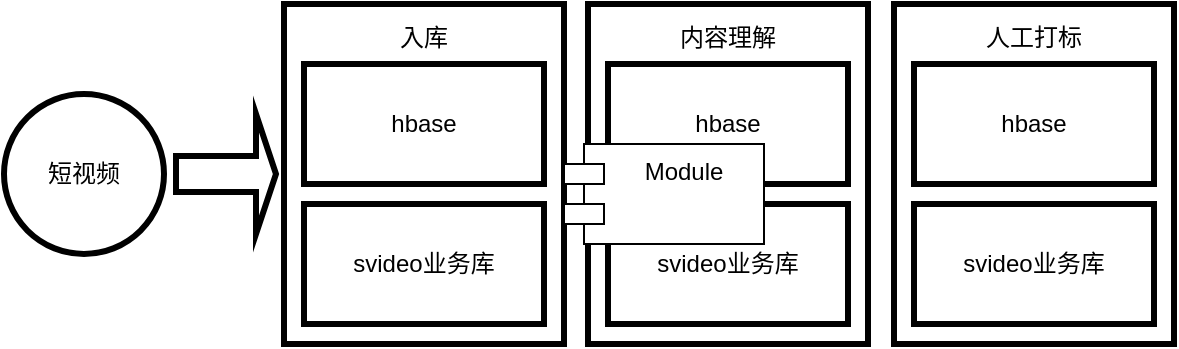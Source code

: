 <mxfile version="15.5.0" type="github">
  <diagram id="C5RBs43oDa-KdzZeNtuy" name="Page-1">
    <mxGraphModel dx="1422" dy="762" grid="1" gridSize="10" guides="1" tooltips="1" connect="1" arrows="1" fold="1" page="1" pageScale="1" pageWidth="827" pageHeight="1169" math="0" shadow="0">
      <root>
        <mxCell id="WIyWlLk6GJQsqaUBKTNV-0" />
        <mxCell id="WIyWlLk6GJQsqaUBKTNV-1" parent="WIyWlLk6GJQsqaUBKTNV-0" />
        <mxCell id="fKWi5u7TBhnk879xxYK1-0" value="短视频" style="ellipse;whiteSpace=wrap;html=1;aspect=fixed;spacing=5;strokeWidth=3;" vertex="1" parent="WIyWlLk6GJQsqaUBKTNV-1">
          <mxGeometry x="80" y="345" width="80" height="80" as="geometry" />
        </mxCell>
        <mxCell id="fKWi5u7TBhnk879xxYK1-1" value="入库" style="whiteSpace=wrap;html=1;verticalAlign=top;spacing=5;strokeWidth=3;" vertex="1" parent="WIyWlLk6GJQsqaUBKTNV-1">
          <mxGeometry x="220" y="300" width="140" height="170" as="geometry" />
        </mxCell>
        <mxCell id="fKWi5u7TBhnk879xxYK1-3" value="hbase" style="whiteSpace=wrap;html=1;spacing=5;strokeWidth=3;" vertex="1" parent="WIyWlLk6GJQsqaUBKTNV-1">
          <mxGeometry x="230" y="330" width="120" height="60" as="geometry" />
        </mxCell>
        <mxCell id="fKWi5u7TBhnk879xxYK1-5" value="svideo业务库" style="whiteSpace=wrap;html=1;spacing=5;strokeWidth=3;" vertex="1" parent="WIyWlLk6GJQsqaUBKTNV-1">
          <mxGeometry x="230" y="400" width="120" height="60" as="geometry" />
        </mxCell>
        <mxCell id="fKWi5u7TBhnk879xxYK1-6" value="" style="shape=singleArrow;whiteSpace=wrap;html=1;verticalAlign=top;spacing=5;strokeWidth=3;" vertex="1" parent="WIyWlLk6GJQsqaUBKTNV-1">
          <mxGeometry x="166" y="355" width="50" height="60" as="geometry" />
        </mxCell>
        <mxCell id="fKWi5u7TBhnk879xxYK1-7" value="内容理解" style="whiteSpace=wrap;html=1;verticalAlign=top;spacing=5;strokeWidth=3;" vertex="1" parent="WIyWlLk6GJQsqaUBKTNV-1">
          <mxGeometry x="372" y="300" width="140" height="170" as="geometry" />
        </mxCell>
        <mxCell id="fKWi5u7TBhnk879xxYK1-8" value="hbase" style="whiteSpace=wrap;html=1;spacing=5;strokeWidth=3;" vertex="1" parent="WIyWlLk6GJQsqaUBKTNV-1">
          <mxGeometry x="382" y="330" width="120" height="60" as="geometry" />
        </mxCell>
        <mxCell id="fKWi5u7TBhnk879xxYK1-9" value="svideo业务库" style="whiteSpace=wrap;html=1;spacing=5;strokeWidth=3;" vertex="1" parent="WIyWlLk6GJQsqaUBKTNV-1">
          <mxGeometry x="382" y="400" width="120" height="60" as="geometry" />
        </mxCell>
        <mxCell id="fKWi5u7TBhnk879xxYK1-10" value="人工打标" style="whiteSpace=wrap;html=1;verticalAlign=top;spacing=5;strokeWidth=3;" vertex="1" parent="WIyWlLk6GJQsqaUBKTNV-1">
          <mxGeometry x="525" y="300" width="140" height="170" as="geometry" />
        </mxCell>
        <mxCell id="fKWi5u7TBhnk879xxYK1-11" value="hbase" style="whiteSpace=wrap;html=1;spacing=5;strokeWidth=3;" vertex="1" parent="WIyWlLk6GJQsqaUBKTNV-1">
          <mxGeometry x="535" y="330" width="120" height="60" as="geometry" />
        </mxCell>
        <mxCell id="fKWi5u7TBhnk879xxYK1-12" value="svideo业务库" style="whiteSpace=wrap;html=1;spacing=5;strokeWidth=3;" vertex="1" parent="WIyWlLk6GJQsqaUBKTNV-1">
          <mxGeometry x="535" y="400" width="120" height="60" as="geometry" />
        </mxCell>
        <mxCell id="fKWi5u7TBhnk879xxYK1-16" value="Module" style="shape=module;align=left;spacingLeft=20;align=center;verticalAlign=top;" vertex="1" parent="WIyWlLk6GJQsqaUBKTNV-1">
          <mxGeometry x="360" y="370" width="100" height="50" as="geometry" />
        </mxCell>
      </root>
    </mxGraphModel>
  </diagram>
</mxfile>
